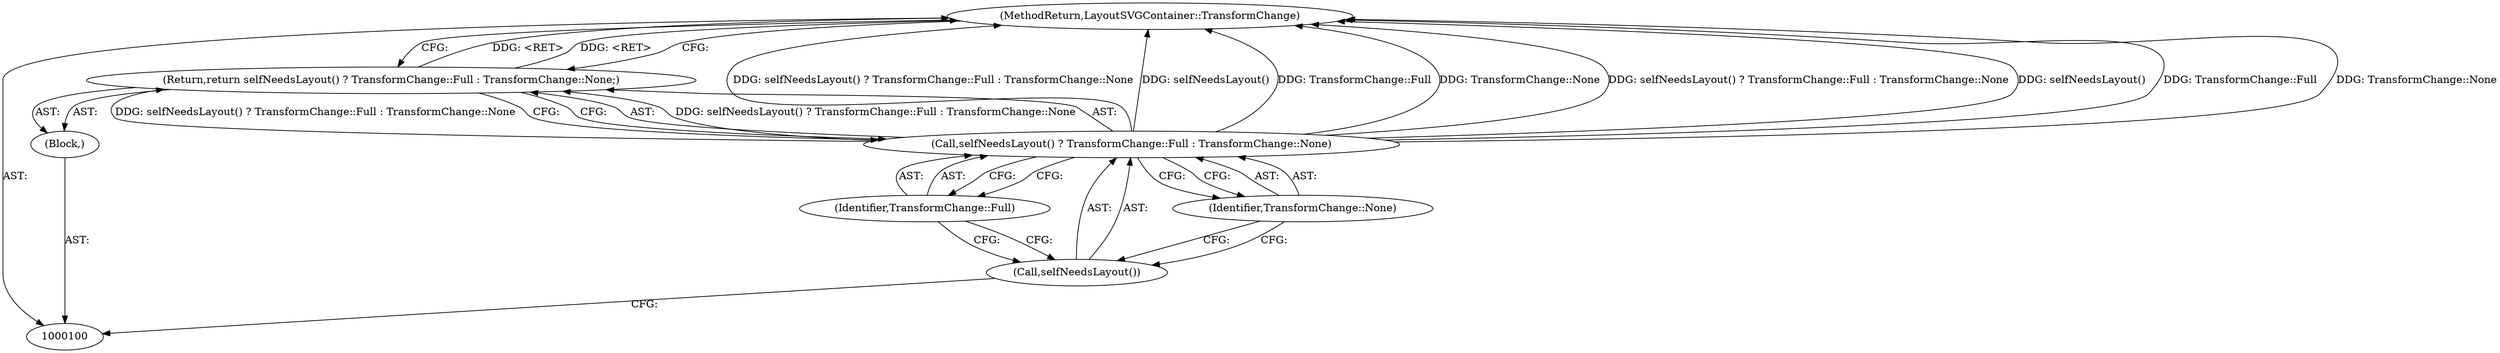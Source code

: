 digraph "0_Chrome_44f1431b20c16d8f8da0ce8ff7bbf2adddcdd785_0" {
"1000107" [label="(MethodReturn,LayoutSVGContainer::TransformChange)"];
"1000101" [label="(Block,)"];
"1000103" [label="(Call,selfNeedsLayout() ? TransformChange::Full : TransformChange::None)"];
"1000104" [label="(Call,selfNeedsLayout())"];
"1000105" [label="(Identifier,TransformChange::Full)"];
"1000102" [label="(Return,return selfNeedsLayout() ? TransformChange::Full : TransformChange::None;)"];
"1000106" [label="(Identifier,TransformChange::None)"];
"1000107" -> "1000100"  [label="AST: "];
"1000107" -> "1000102"  [label="CFG: "];
"1000103" -> "1000107"  [label="DDG: selfNeedsLayout() ? TransformChange::Full : TransformChange::None"];
"1000103" -> "1000107"  [label="DDG: selfNeedsLayout()"];
"1000103" -> "1000107"  [label="DDG: TransformChange::Full"];
"1000103" -> "1000107"  [label="DDG: TransformChange::None"];
"1000102" -> "1000107"  [label="DDG: <RET>"];
"1000101" -> "1000100"  [label="AST: "];
"1000102" -> "1000101"  [label="AST: "];
"1000103" -> "1000102"  [label="AST: "];
"1000103" -> "1000105"  [label="CFG: "];
"1000103" -> "1000106"  [label="CFG: "];
"1000104" -> "1000103"  [label="AST: "];
"1000105" -> "1000103"  [label="AST: "];
"1000106" -> "1000103"  [label="AST: "];
"1000102" -> "1000103"  [label="CFG: "];
"1000103" -> "1000107"  [label="DDG: selfNeedsLayout() ? TransformChange::Full : TransformChange::None"];
"1000103" -> "1000107"  [label="DDG: selfNeedsLayout()"];
"1000103" -> "1000107"  [label="DDG: TransformChange::Full"];
"1000103" -> "1000107"  [label="DDG: TransformChange::None"];
"1000103" -> "1000102"  [label="DDG: selfNeedsLayout() ? TransformChange::Full : TransformChange::None"];
"1000104" -> "1000103"  [label="AST: "];
"1000104" -> "1000100"  [label="CFG: "];
"1000105" -> "1000104"  [label="CFG: "];
"1000106" -> "1000104"  [label="CFG: "];
"1000105" -> "1000103"  [label="AST: "];
"1000105" -> "1000104"  [label="CFG: "];
"1000103" -> "1000105"  [label="CFG: "];
"1000102" -> "1000101"  [label="AST: "];
"1000102" -> "1000103"  [label="CFG: "];
"1000103" -> "1000102"  [label="AST: "];
"1000107" -> "1000102"  [label="CFG: "];
"1000102" -> "1000107"  [label="DDG: <RET>"];
"1000103" -> "1000102"  [label="DDG: selfNeedsLayout() ? TransformChange::Full : TransformChange::None"];
"1000106" -> "1000103"  [label="AST: "];
"1000106" -> "1000104"  [label="CFG: "];
"1000103" -> "1000106"  [label="CFG: "];
}
